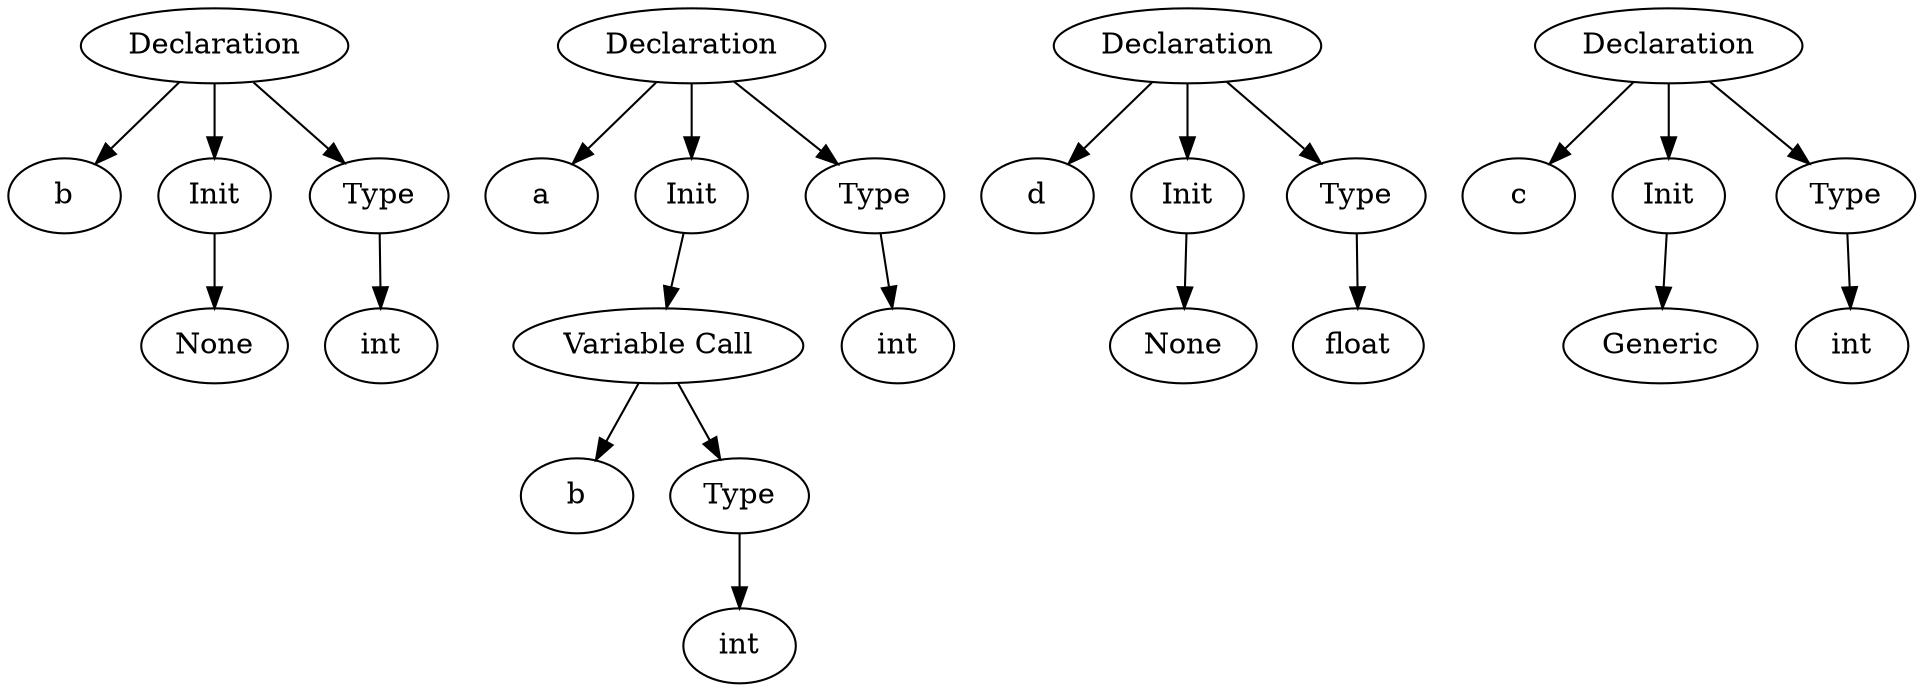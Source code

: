 digraph parse_tree {{gv100001[label="Declaration"]}->{b gv100000[label="Init"] gv100002[label="Type"]};
{gv100000[label="Init"]}->{gv100004[label="None"]};
{gv100002[label="Type"]}->{gv100003[label="int"]};
{gv100006[label="Declaration"]}->{a gv100005[label="Init"] gv100007[label="Type"]};
{gv100005[label="Init"]}->{gv100009[label="Variable Call"]}->{gv100010[label="b"] gv100011[label="Type"]};
{gv100011[label="Type"]}->{gv100012[label="int"]};
{gv100007[label="Type"]}->{gv100008[label="int"]};
{gv100014[label="Declaration"]}->{d gv100013[label="Init"] gv100015[label="Type"]};
{gv100013[label="Init"]}->{gv100017[label="None"]};
{gv100015[label="Type"]}->{gv100016[label="float"]};
{gv100019[label="Declaration"]}->{c gv100018[label="Init"] gv100020[label="Type"]};
{gv100018[label="Init"]}->Generic;
{gv100020[label="Type"]}->{gv100021[label="int"]};
}